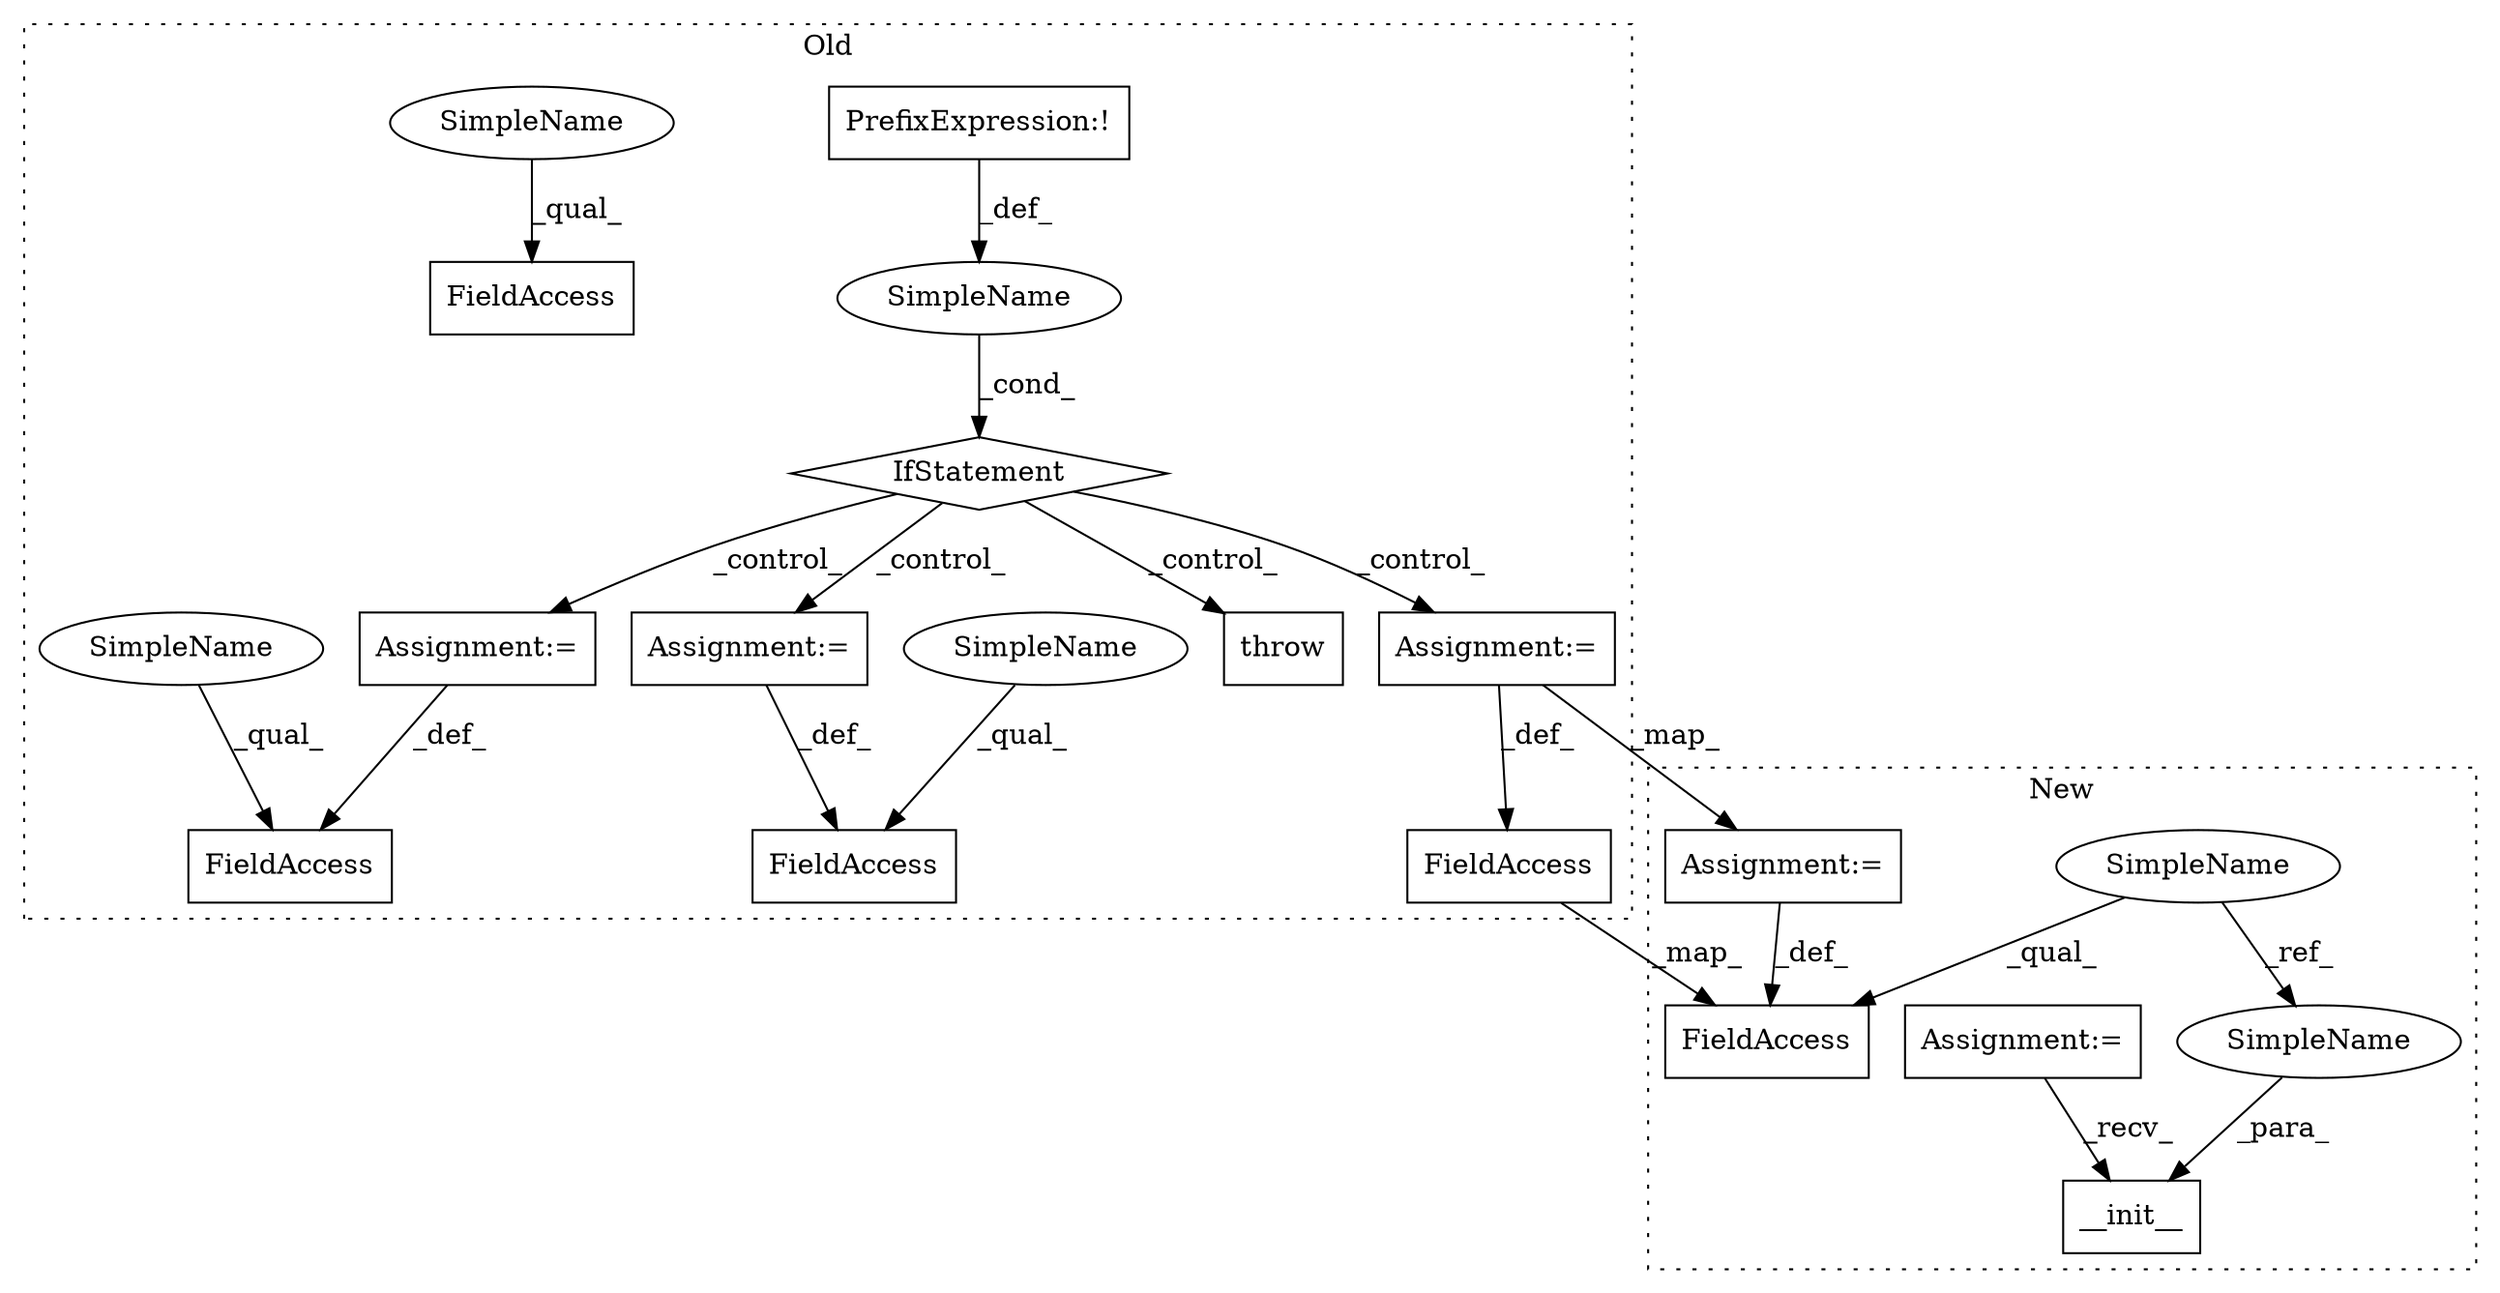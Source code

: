 digraph G {
subgraph cluster0 {
1 [label="IfStatement" a="25" s="5136,5147" l="4,2" shape="diamond"];
3 [label="Assignment:=" a="7" s="5233" l="1" shape="box"];
4 [label="SimpleName" a="42" s="" l="" shape="ellipse"];
5 [label="FieldAccess" a="22" s="5222" l="11" shape="box"];
6 [label="Assignment:=" a="7" s="5258" l="1" shape="box"];
7 [label="FieldAccess" a="22" s="5246" l="12" shape="box"];
10 [label="FieldAccess" a="22" s="5431" l="12" shape="box"];
11 [label="PrefixExpression:!" a="38" s="5140" l="1" shape="box"];
12 [label="throw" a="53" s="5157" l="6" shape="box"];
14 [label="FieldAccess" a="22" s="5298" l="8" shape="box"];
16 [label="Assignment:=" a="7" s="5306" l="1" shape="box"];
18 [label="SimpleName" a="42" s="5246" l="4" shape="ellipse"];
19 [label="SimpleName" a="42" s="5222" l="4" shape="ellipse"];
20 [label="SimpleName" a="42" s="5431" l="4" shape="ellipse"];
label = "Old";
style="dotted";
}
subgraph cluster1 {
2 [label="__init__" a="32" s="5817,5849" l="9,1" shape="box"];
8 [label="SimpleName" a="42" s="5723" l="4" shape="ellipse"];
9 [label="Assignment:=" a="7" s="5794" l="8" shape="box"];
13 [label="FieldAccess" a="22" s="5874" l="8" shape="box"];
15 [label="Assignment:=" a="7" s="5882" l="1" shape="box"];
17 [label="SimpleName" a="42" s="5826" l="4" shape="ellipse"];
label = "New";
style="dotted";
}
1 -> 16 [label="_control_"];
1 -> 12 [label="_control_"];
1 -> 6 [label="_control_"];
1 -> 3 [label="_control_"];
3 -> 5 [label="_def_"];
4 -> 1 [label="_cond_"];
6 -> 7 [label="_def_"];
8 -> 13 [label="_qual_"];
8 -> 17 [label="_ref_"];
9 -> 2 [label="_recv_"];
11 -> 4 [label="_def_"];
14 -> 13 [label="_map_"];
15 -> 13 [label="_def_"];
16 -> 15 [label="_map_"];
16 -> 14 [label="_def_"];
17 -> 2 [label="_para_"];
18 -> 7 [label="_qual_"];
19 -> 5 [label="_qual_"];
20 -> 10 [label="_qual_"];
}